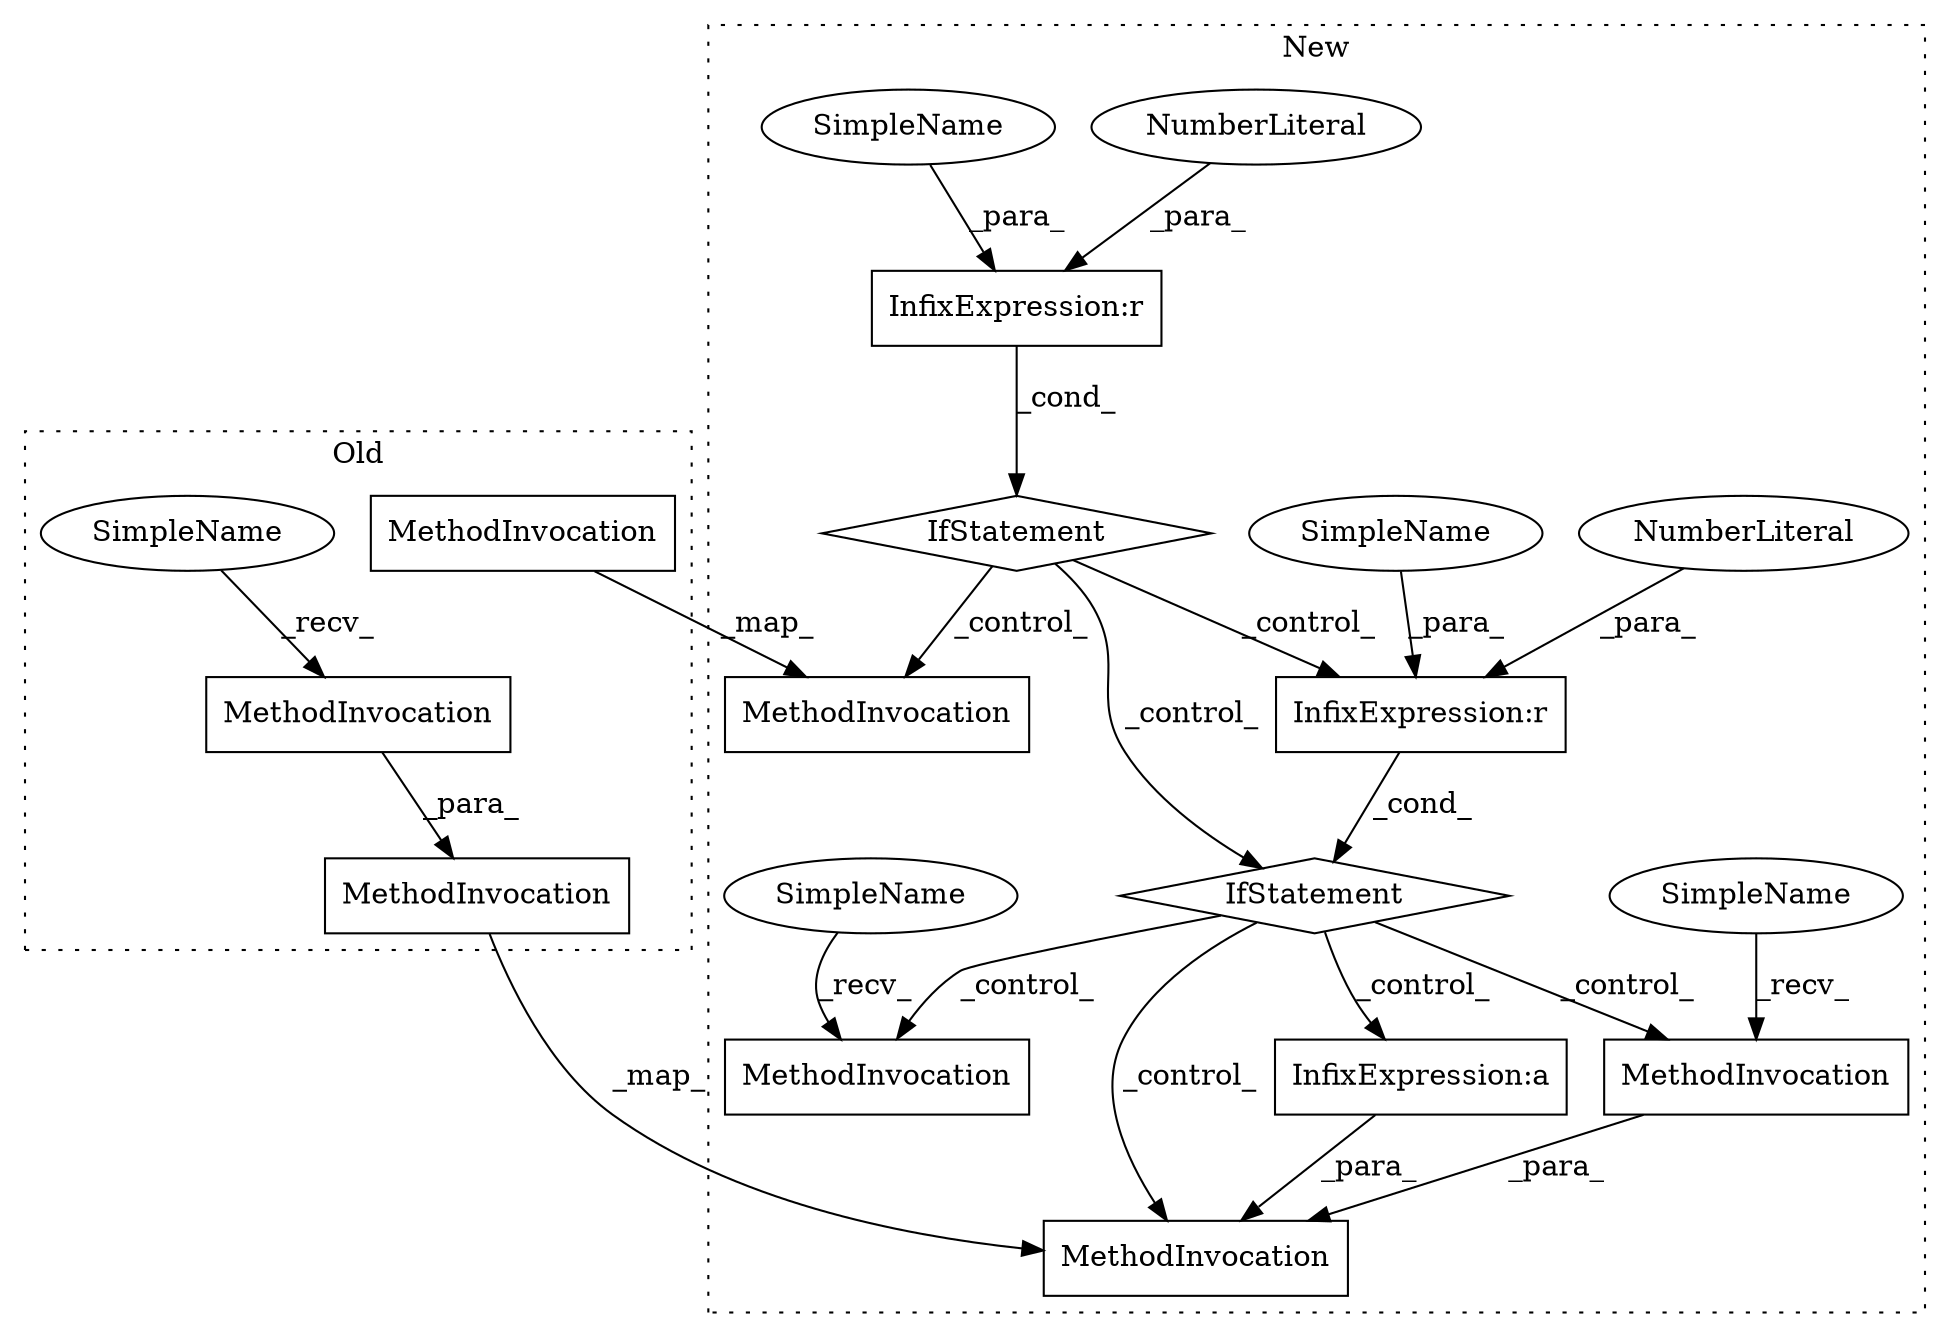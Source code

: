digraph G {
subgraph cluster0 {
6 [label="MethodInvocation" a="32" s="10791,10800" l="8,1" shape="box"];
7 [label="MethodInvocation" a="32" s="10929,10958" l="5,1" shape="box"];
8 [label="MethodInvocation" a="32" s="10829" l="7" shape="box"];
15 [label="SimpleName" a="42" s="10822" l="6" shape="ellipse"];
label = "Old";
style="dotted";
}
subgraph cluster1 {
1 [label="IfStatement" a="25" s="13460,13479" l="4,2" shape="diamond"];
2 [label="IfStatement" a="25" s="13677,13701" l="9,2" shape="diamond"];
3 [label="MethodInvocation" a="32" s="13812" l="9" shape="box"];
4 [label="MethodInvocation" a="32" s="13803,13888" l="5,1" shape="box"];
5 [label="MethodInvocation" a="32" s="13656,13665" l="8,1" shape="box"];
9 [label="MethodInvocation" a="32" s="14040" l="9" shape="box"];
10 [label="NumberLiteral" a="34" s="13478" l="1" shape="ellipse"];
11 [label="NumberLiteral" a="34" s="13700" l="1" shape="ellipse"];
12 [label="SimpleName" a="42" s="13808" l="3" shape="ellipse"];
13 [label="SimpleName" a="42" s="14036" l="3" shape="ellipse"];
14 [label="SimpleName" a="42" s="13464" l="10" shape="ellipse"];
16 [label="SimpleName" a="42" s="13686" l="10" shape="ellipse"];
17 [label="InfixExpression:a" a="27" s="13865" l="1" shape="box"];
18 [label="InfixExpression:r" a="27" s="13696" l="4" shape="box"];
19 [label="InfixExpression:r" a="27" s="13474" l="4" shape="box"];
label = "New";
style="dotted";
}
1 -> 2 [label="_control_"];
1 -> 18 [label="_control_"];
1 -> 5 [label="_control_"];
2 -> 9 [label="_control_"];
2 -> 17 [label="_control_"];
2 -> 4 [label="_control_"];
2 -> 3 [label="_control_"];
3 -> 4 [label="_para_"];
6 -> 5 [label="_map_"];
7 -> 4 [label="_map_"];
8 -> 7 [label="_para_"];
10 -> 19 [label="_para_"];
11 -> 18 [label="_para_"];
12 -> 3 [label="_recv_"];
13 -> 9 [label="_recv_"];
14 -> 19 [label="_para_"];
15 -> 8 [label="_recv_"];
16 -> 18 [label="_para_"];
17 -> 4 [label="_para_"];
18 -> 2 [label="_cond_"];
19 -> 1 [label="_cond_"];
}